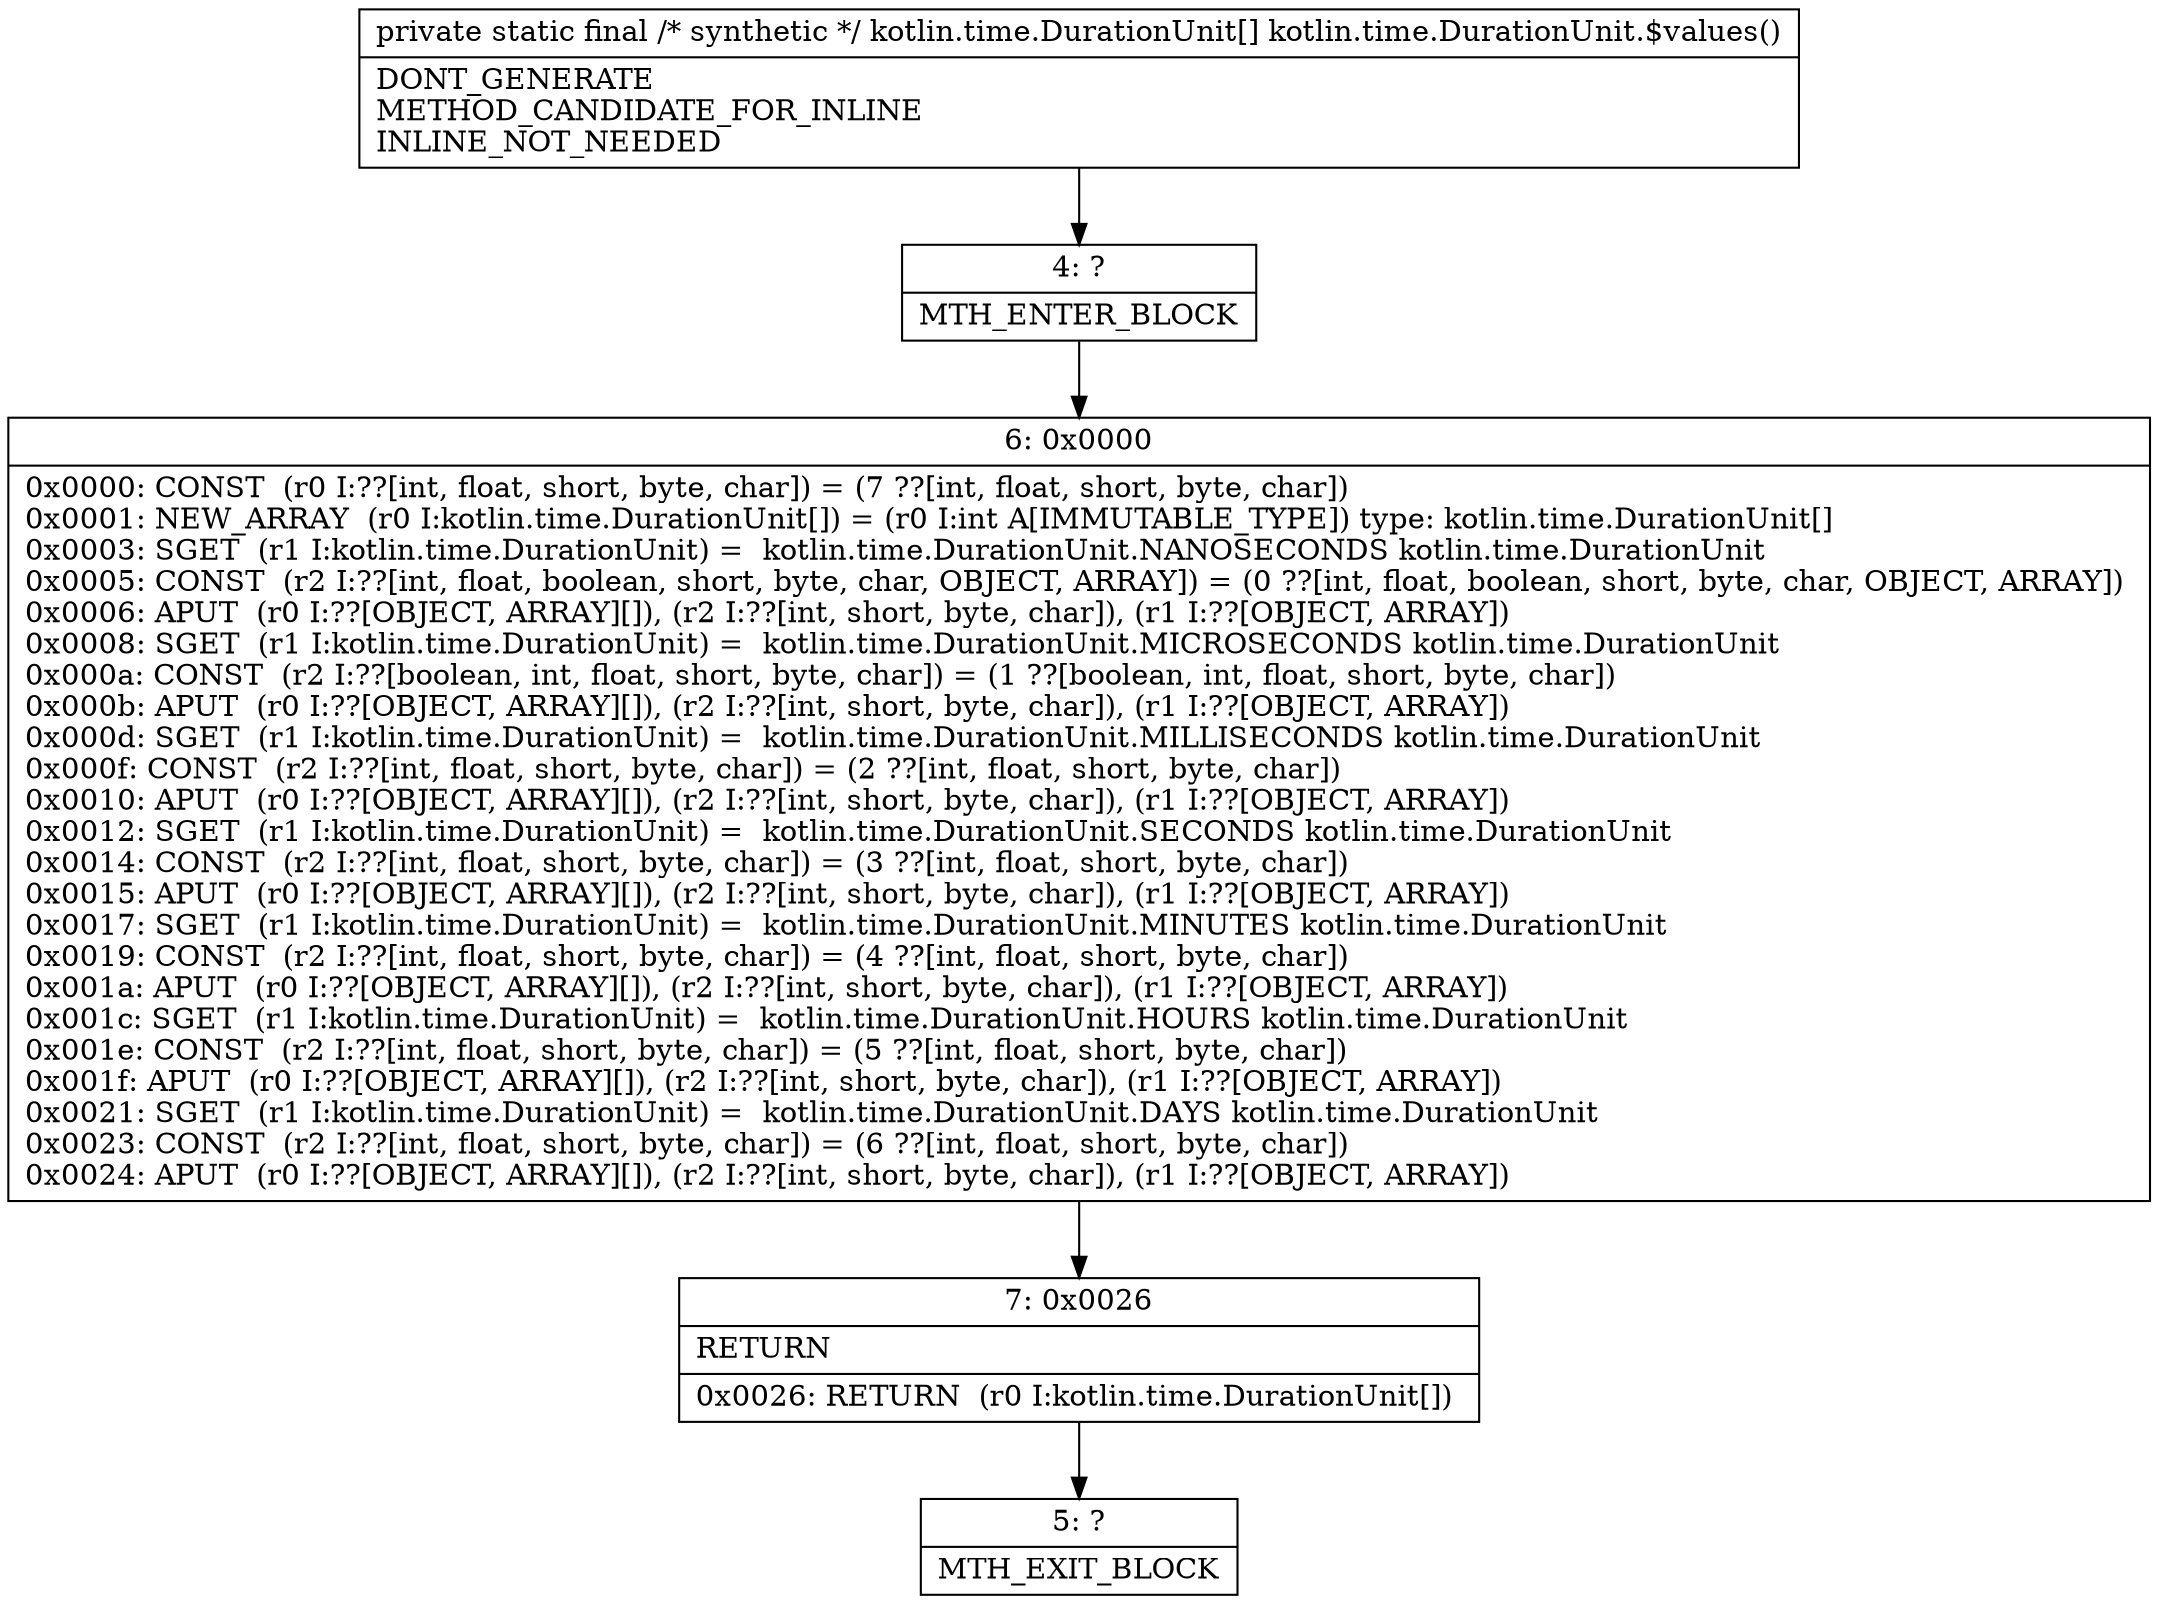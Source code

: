 digraph "CFG forkotlin.time.DurationUnit.$values()[Lkotlin\/time\/DurationUnit;" {
Node_4 [shape=record,label="{4\:\ ?|MTH_ENTER_BLOCK\l}"];
Node_6 [shape=record,label="{6\:\ 0x0000|0x0000: CONST  (r0 I:??[int, float, short, byte, char]) = (7 ??[int, float, short, byte, char]) \l0x0001: NEW_ARRAY  (r0 I:kotlin.time.DurationUnit[]) = (r0 I:int A[IMMUTABLE_TYPE]) type: kotlin.time.DurationUnit[] \l0x0003: SGET  (r1 I:kotlin.time.DurationUnit) =  kotlin.time.DurationUnit.NANOSECONDS kotlin.time.DurationUnit \l0x0005: CONST  (r2 I:??[int, float, boolean, short, byte, char, OBJECT, ARRAY]) = (0 ??[int, float, boolean, short, byte, char, OBJECT, ARRAY]) \l0x0006: APUT  (r0 I:??[OBJECT, ARRAY][]), (r2 I:??[int, short, byte, char]), (r1 I:??[OBJECT, ARRAY]) \l0x0008: SGET  (r1 I:kotlin.time.DurationUnit) =  kotlin.time.DurationUnit.MICROSECONDS kotlin.time.DurationUnit \l0x000a: CONST  (r2 I:??[boolean, int, float, short, byte, char]) = (1 ??[boolean, int, float, short, byte, char]) \l0x000b: APUT  (r0 I:??[OBJECT, ARRAY][]), (r2 I:??[int, short, byte, char]), (r1 I:??[OBJECT, ARRAY]) \l0x000d: SGET  (r1 I:kotlin.time.DurationUnit) =  kotlin.time.DurationUnit.MILLISECONDS kotlin.time.DurationUnit \l0x000f: CONST  (r2 I:??[int, float, short, byte, char]) = (2 ??[int, float, short, byte, char]) \l0x0010: APUT  (r0 I:??[OBJECT, ARRAY][]), (r2 I:??[int, short, byte, char]), (r1 I:??[OBJECT, ARRAY]) \l0x0012: SGET  (r1 I:kotlin.time.DurationUnit) =  kotlin.time.DurationUnit.SECONDS kotlin.time.DurationUnit \l0x0014: CONST  (r2 I:??[int, float, short, byte, char]) = (3 ??[int, float, short, byte, char]) \l0x0015: APUT  (r0 I:??[OBJECT, ARRAY][]), (r2 I:??[int, short, byte, char]), (r1 I:??[OBJECT, ARRAY]) \l0x0017: SGET  (r1 I:kotlin.time.DurationUnit) =  kotlin.time.DurationUnit.MINUTES kotlin.time.DurationUnit \l0x0019: CONST  (r2 I:??[int, float, short, byte, char]) = (4 ??[int, float, short, byte, char]) \l0x001a: APUT  (r0 I:??[OBJECT, ARRAY][]), (r2 I:??[int, short, byte, char]), (r1 I:??[OBJECT, ARRAY]) \l0x001c: SGET  (r1 I:kotlin.time.DurationUnit) =  kotlin.time.DurationUnit.HOURS kotlin.time.DurationUnit \l0x001e: CONST  (r2 I:??[int, float, short, byte, char]) = (5 ??[int, float, short, byte, char]) \l0x001f: APUT  (r0 I:??[OBJECT, ARRAY][]), (r2 I:??[int, short, byte, char]), (r1 I:??[OBJECT, ARRAY]) \l0x0021: SGET  (r1 I:kotlin.time.DurationUnit) =  kotlin.time.DurationUnit.DAYS kotlin.time.DurationUnit \l0x0023: CONST  (r2 I:??[int, float, short, byte, char]) = (6 ??[int, float, short, byte, char]) \l0x0024: APUT  (r0 I:??[OBJECT, ARRAY][]), (r2 I:??[int, short, byte, char]), (r1 I:??[OBJECT, ARRAY]) \l}"];
Node_7 [shape=record,label="{7\:\ 0x0026|RETURN\l|0x0026: RETURN  (r0 I:kotlin.time.DurationUnit[]) \l}"];
Node_5 [shape=record,label="{5\:\ ?|MTH_EXIT_BLOCK\l}"];
MethodNode[shape=record,label="{private static final \/* synthetic *\/ kotlin.time.DurationUnit[] kotlin.time.DurationUnit.$values()  | DONT_GENERATE\lMETHOD_CANDIDATE_FOR_INLINE\lINLINE_NOT_NEEDED\l}"];
MethodNode -> Node_4;Node_4 -> Node_6;
Node_6 -> Node_7;
Node_7 -> Node_5;
}

